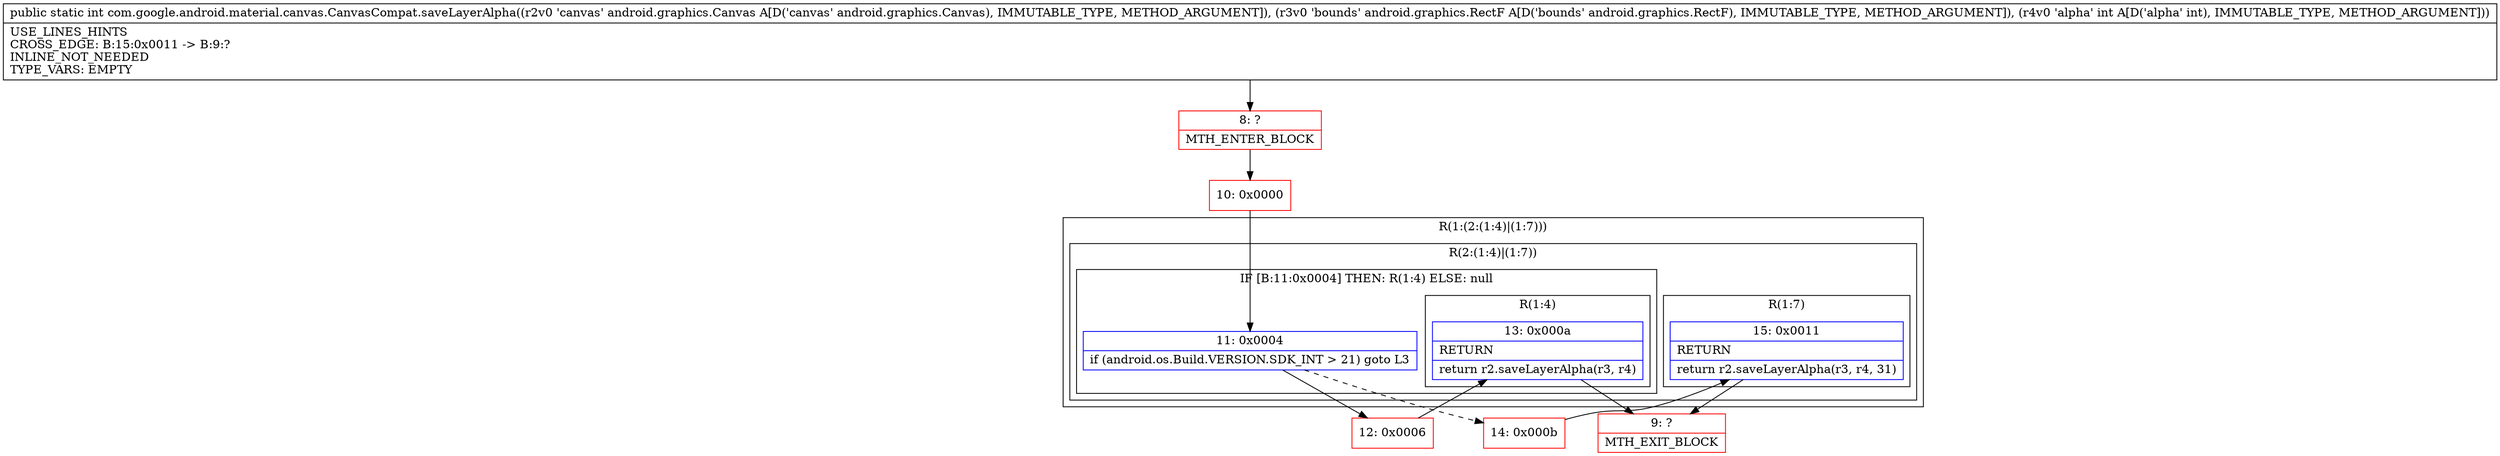 digraph "CFG forcom.google.android.material.canvas.CanvasCompat.saveLayerAlpha(Landroid\/graphics\/Canvas;Landroid\/graphics\/RectF;I)I" {
subgraph cluster_Region_445179364 {
label = "R(1:(2:(1:4)|(1:7)))";
node [shape=record,color=blue];
subgraph cluster_Region_1506672345 {
label = "R(2:(1:4)|(1:7))";
node [shape=record,color=blue];
subgraph cluster_IfRegion_845817880 {
label = "IF [B:11:0x0004] THEN: R(1:4) ELSE: null";
node [shape=record,color=blue];
Node_11 [shape=record,label="{11\:\ 0x0004|if (android.os.Build.VERSION.SDK_INT \> 21) goto L3\l}"];
subgraph cluster_Region_1826991851 {
label = "R(1:4)";
node [shape=record,color=blue];
Node_13 [shape=record,label="{13\:\ 0x000a|RETURN\l|return r2.saveLayerAlpha(r3, r4)\l}"];
}
}
subgraph cluster_Region_832553302 {
label = "R(1:7)";
node [shape=record,color=blue];
Node_15 [shape=record,label="{15\:\ 0x0011|RETURN\l|return r2.saveLayerAlpha(r3, r4, 31)\l}"];
}
}
}
Node_8 [shape=record,color=red,label="{8\:\ ?|MTH_ENTER_BLOCK\l}"];
Node_10 [shape=record,color=red,label="{10\:\ 0x0000}"];
Node_12 [shape=record,color=red,label="{12\:\ 0x0006}"];
Node_9 [shape=record,color=red,label="{9\:\ ?|MTH_EXIT_BLOCK\l}"];
Node_14 [shape=record,color=red,label="{14\:\ 0x000b}"];
MethodNode[shape=record,label="{public static int com.google.android.material.canvas.CanvasCompat.saveLayerAlpha((r2v0 'canvas' android.graphics.Canvas A[D('canvas' android.graphics.Canvas), IMMUTABLE_TYPE, METHOD_ARGUMENT]), (r3v0 'bounds' android.graphics.RectF A[D('bounds' android.graphics.RectF), IMMUTABLE_TYPE, METHOD_ARGUMENT]), (r4v0 'alpha' int A[D('alpha' int), IMMUTABLE_TYPE, METHOD_ARGUMENT]))  | USE_LINES_HINTS\lCROSS_EDGE: B:15:0x0011 \-\> B:9:?\lINLINE_NOT_NEEDED\lTYPE_VARS: EMPTY\l}"];
MethodNode -> Node_8;Node_11 -> Node_12;
Node_11 -> Node_14[style=dashed];
Node_13 -> Node_9;
Node_15 -> Node_9;
Node_8 -> Node_10;
Node_10 -> Node_11;
Node_12 -> Node_13;
Node_14 -> Node_15;
}

